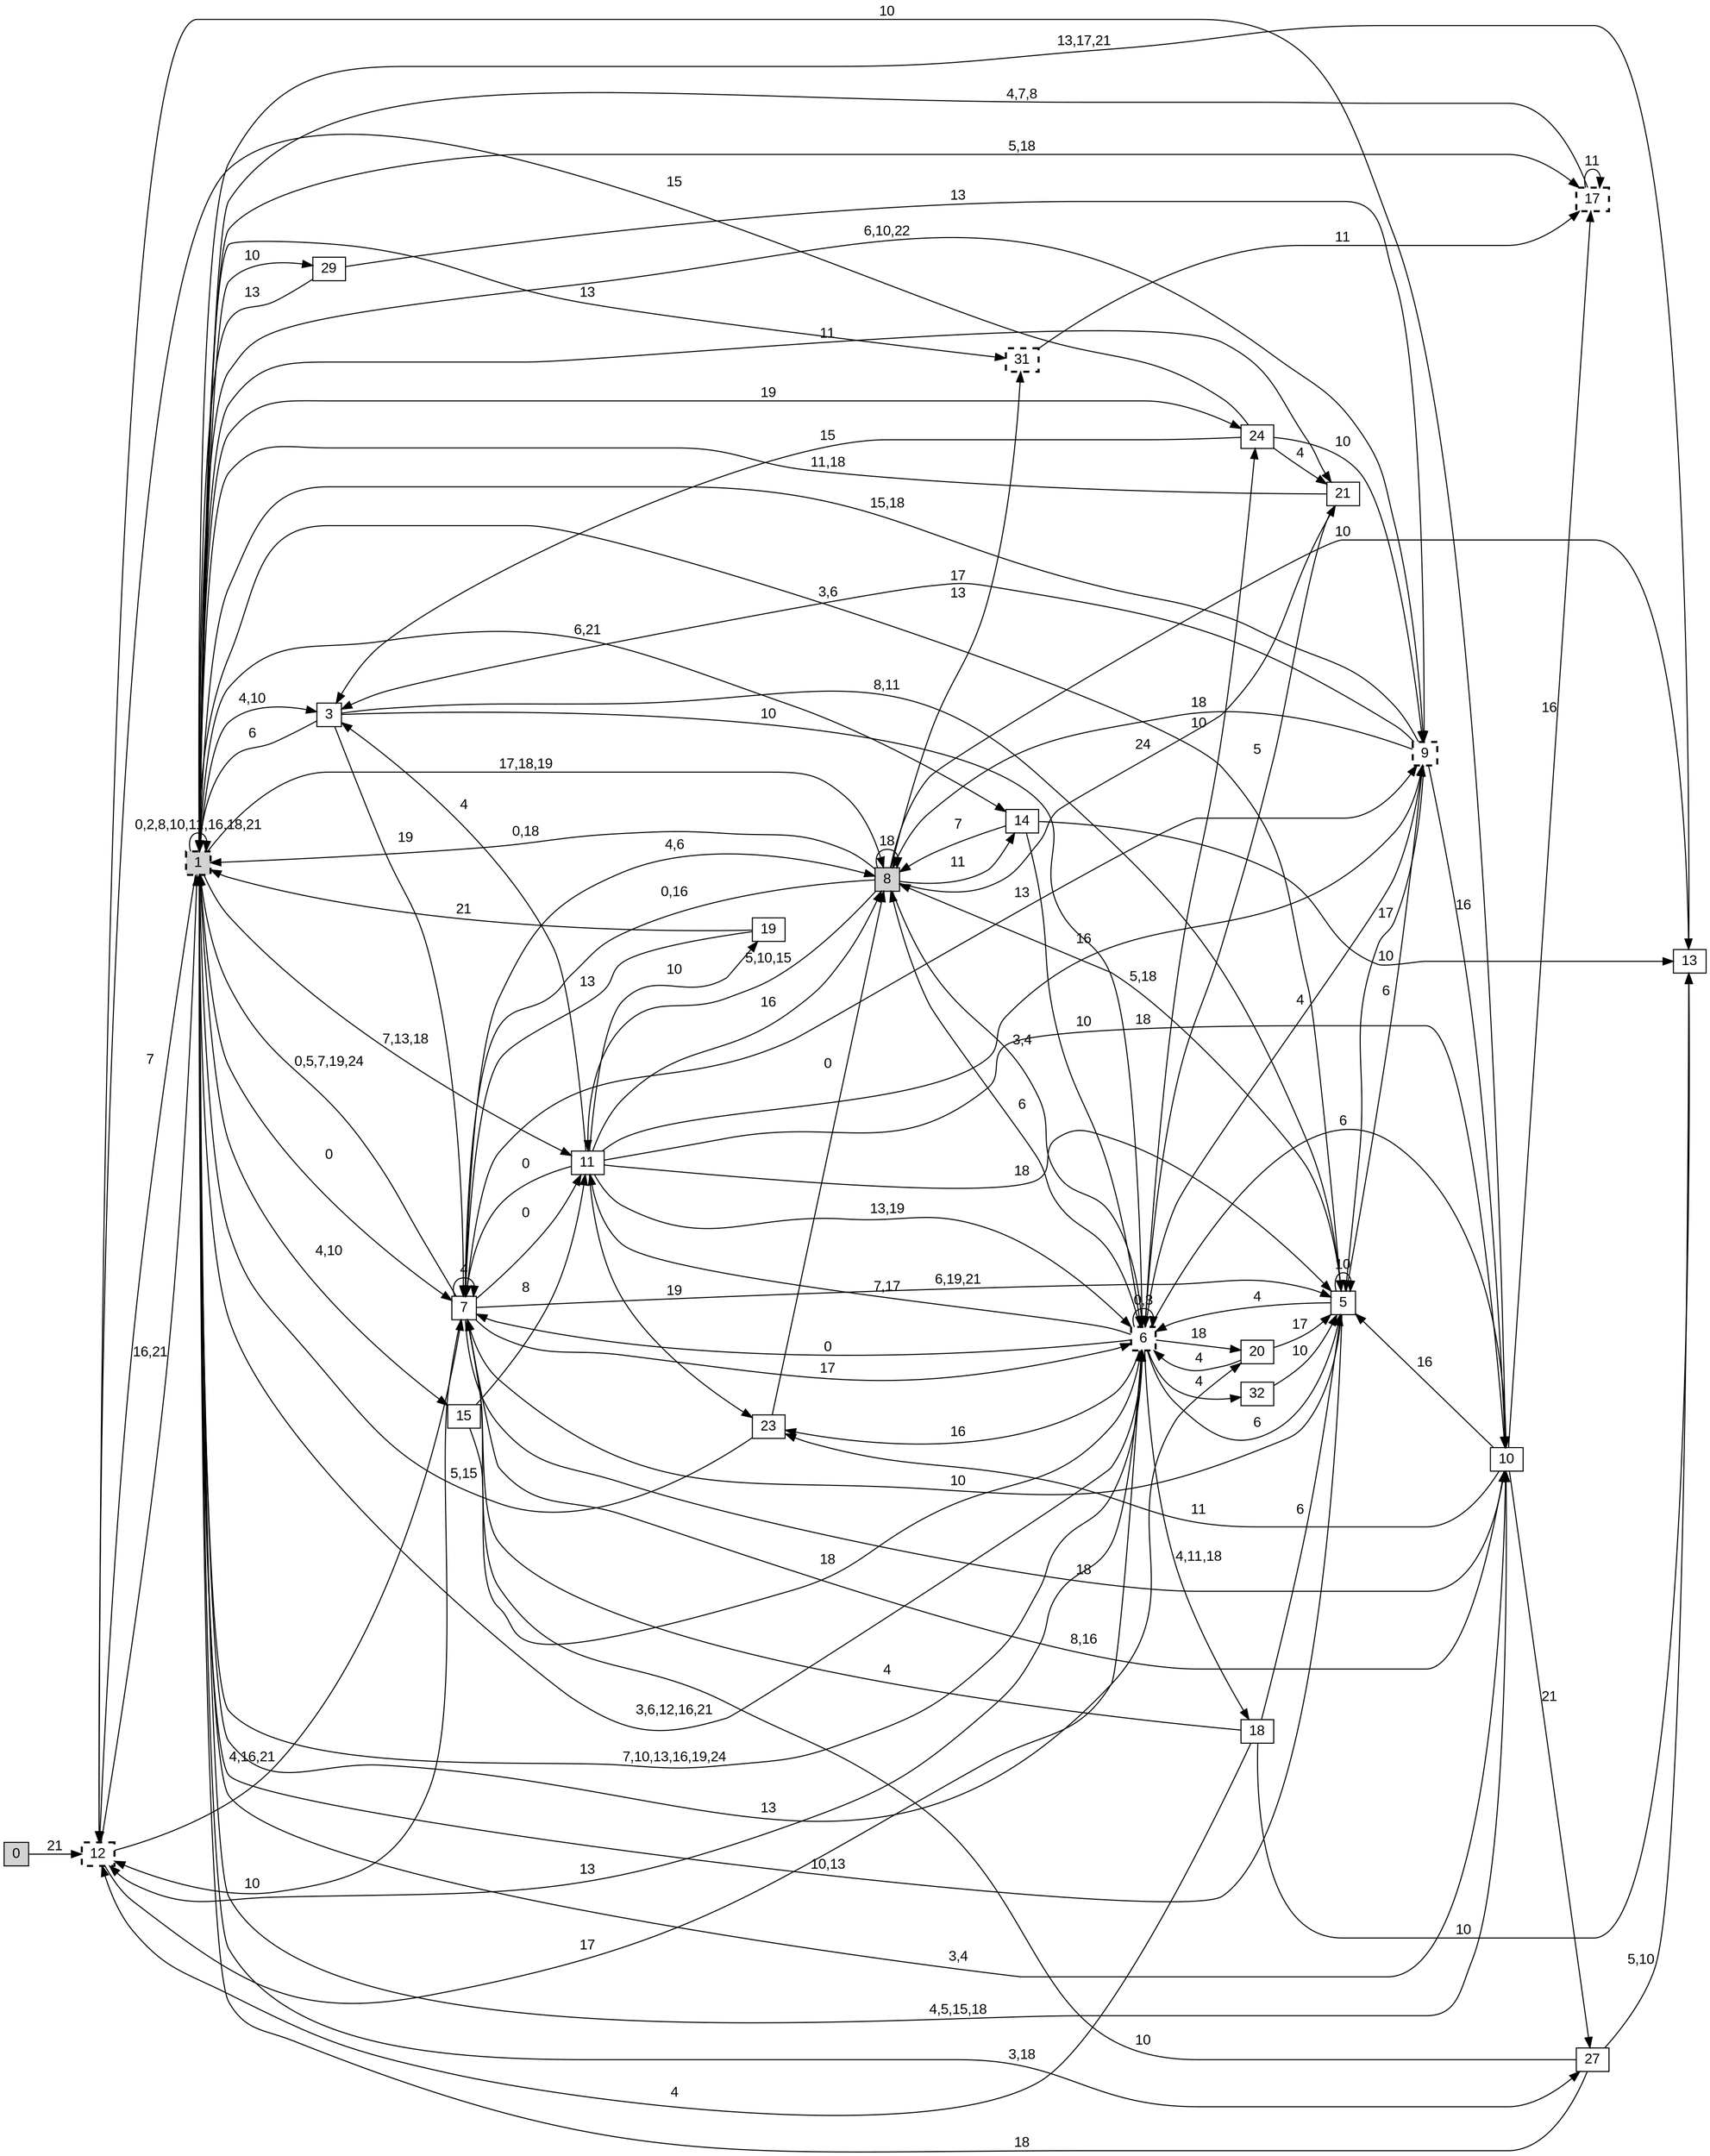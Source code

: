 digraph "NDFA" {
  rankdir=LR
  node [shape=box width=0.1 height=0.1 fontname=Arial]
  edge [fontname=Arial]
/* Estados */
 s0 [label="0" style="filled"] /* I:1 F:0 D:0 */
 s1 [label="1" style="filled,bold,dashed"] /* I:1 F:1 D:0 */
 s3 [label="3" ] /* I:0 F:0 D:0 */
 s5 [label="5" ] /* I:0 F:0 D:0 */
 s6 [label="6" style="bold,dashed"] /* I:0 F:1 D:0 */
 s7 [label="7" ] /* I:0 F:0 D:0 */
 s8 [label="8" style="filled"] /* I:1 F:0 D:0 */
 s9 [label="9" style="bold,dashed"] /* I:0 F:1 D:0 */
 s10 [label="10" ] /* I:0 F:0 D:0 */
 s11 [label="11" ] /* I:0 F:0 D:0 */
 s12 [label="12" style="bold,dashed"] /* I:0 F:1 D:0 */
 s13 [label="13" ] /* I:0 F:0 D:0 */
 s14 [label="14" ] /* I:0 F:0 D:0 */
 s15 [label="15" ] /* I:0 F:0 D:0 */
 s17 [label="17" style="bold,dashed"] /* I:0 F:1 D:0 */
 s18 [label="18" ] /* I:0 F:0 D:0 */
 s19 [label="19" ] /* I:0 F:0 D:0 */
 s20 [label="20" ] /* I:0 F:0 D:0 */
 s21 [label="21" ] /* I:0 F:0 D:0 */
 s23 [label="23" ] /* I:0 F:0 D:0 */
 s24 [label="24" ] /* I:0 F:0 D:0 */
 s27 [label="27" ] /* I:0 F:0 D:0 */
 s29 [label="29" ] /* I:0 F:0 D:0 */
 s31 [label="31" style="bold,dashed"] /* I:0 F:1 D:0 */
 s32 [label="32" ] /* I:0 F:0 D:0 */
/* Transiciones */
  s0 -> s12 [label="21"]
  s1 -> s1 [label="0,2,8,10,11,16,18,21"]
  s1 -> s3 [label="4,10"]
  s1 -> s5 [label="3,6"]
  s1 -> s6 [label="7,10,13,16,19,24"]
  s1 -> s7 [label="0"]
  s1 -> s8 [label="17,18,19"]
  s1 -> s9 [label="6,10,22"]
  s1 -> s10 [label="4,5,15,18"]
  s1 -> s11 [label="7,13,18"]
  s1 -> s12 [label="7"]
  s1 -> s14 [label="6,21"]
  s1 -> s15 [label="4,10"]
  s1 -> s17 [label="5,18"]
  s1 -> s20 [label="13"]
  s1 -> s21 [label="11"]
  s1 -> s24 [label="19"]
  s1 -> s27 [label="3,18"]
  s1 -> s29 [label="10"]
  s1 -> s31 [label="13"]
  s3 -> s1 [label="6"]
  s3 -> s5 [label="8,11"]
  s3 -> s6 [label="10"]
  s3 -> s7 [label="19"]
  s5 -> s1 [label="10,13"]
  s5 -> s5 [label="10"]
  s5 -> s6 [label="4"]
  s5 -> s7 [label="10"]
  s5 -> s8 [label="5,18"]
  s5 -> s9 [label="6"]
  s6 -> s1 [label="3,6,12,16,21"]
  s6 -> s5 [label="6"]
  s6 -> s6 [label="0,3"]
  s6 -> s7 [label="0"]
  s6 -> s8 [label="6"]
  s6 -> s9 [label="4"]
  s6 -> s10 [label="6"]
  s6 -> s11 [label="7,17"]
  s6 -> s12 [label="13"]
  s6 -> s18 [label="4,11,18"]
  s6 -> s20 [label="18"]
  s6 -> s23 [label="16"]
  s6 -> s24 [label="10"]
  s6 -> s32 [label="4"]
  s7 -> s1 [label="0,5,7,19,24"]
  s7 -> s5 [label="6,19,21"]
  s7 -> s6 [label="17"]
  s7 -> s7 [label="4"]
  s7 -> s8 [label="4,6"]
  s7 -> s9 [label="13"]
  s7 -> s10 [label="18"]
  s7 -> s11 [label="0"]
  s7 -> s12 [label="10"]
  s8 -> s1 [label="0,18"]
  s8 -> s6 [label="3,4"]
  s8 -> s7 [label="0,16"]
  s8 -> s8 [label="18"]
  s8 -> s11 [label="5,10,15"]
  s8 -> s13 [label="10"]
  s8 -> s14 [label="11"]
  s8 -> s21 [label="24"]
  s8 -> s31 [label="13"]
  s9 -> s1 [label="15,18"]
  s9 -> s3 [label="17"]
  s9 -> s5 [label="17"]
  s9 -> s8 [label="18"]
  s9 -> s10 [label="16"]
  s10 -> s1 [label="3,4"]
  s10 -> s5 [label="16"]
  s10 -> s7 [label="8,16"]
  s10 -> s12 [label="10"]
  s10 -> s17 [label="16"]
  s10 -> s23 [label="11"]
  s10 -> s27 [label="21"]
  s11 -> s3 [label="4"]
  s11 -> s5 [label="18"]
  s11 -> s6 [label="13,19"]
  s11 -> s7 [label="0"]
  s11 -> s8 [label="16"]
  s11 -> s9 [label="16"]
  s11 -> s10 [label="18"]
  s11 -> s19 [label="10"]
  s11 -> s23 [label="19"]
  s12 -> s1 [label="16,21"]
  s12 -> s6 [label="17"]
  s12 -> s7 [label="4,16,21"]
  s13 -> s1 [label="13,17,21"]
  s14 -> s6 [label="10"]
  s14 -> s8 [label="7"]
  s14 -> s13 [label="10"]
  s15 -> s6 [label="18"]
  s15 -> s11 [label="8"]
  s17 -> s1 [label="4,7,8"]
  s17 -> s17 [label="11"]
  s18 -> s5 [label="6"]
  s18 -> s7 [label="4"]
  s18 -> s12 [label="4"]
  s18 -> s13 [label="10"]
  s19 -> s1 [label="21"]
  s19 -> s7 [label="13"]
  s20 -> s5 [label="17"]
  s20 -> s6 [label="4"]
  s21 -> s1 [label="11,18"]
  s21 -> s6 [label="5"]
  s23 -> s1 [label="5,15"]
  s23 -> s8 [label="0"]
  s24 -> s3 [label="15"]
  s24 -> s9 [label="10"]
  s24 -> s12 [label="15"]
  s24 -> s21 [label="4"]
  s27 -> s1 [label="18"]
  s27 -> s7 [label="10"]
  s27 -> s13 [label="5,10"]
  s29 -> s1 [label="13"]
  s29 -> s9 [label="13"]
  s31 -> s17 [label="11"]
  s32 -> s5 [label="10"]
}
